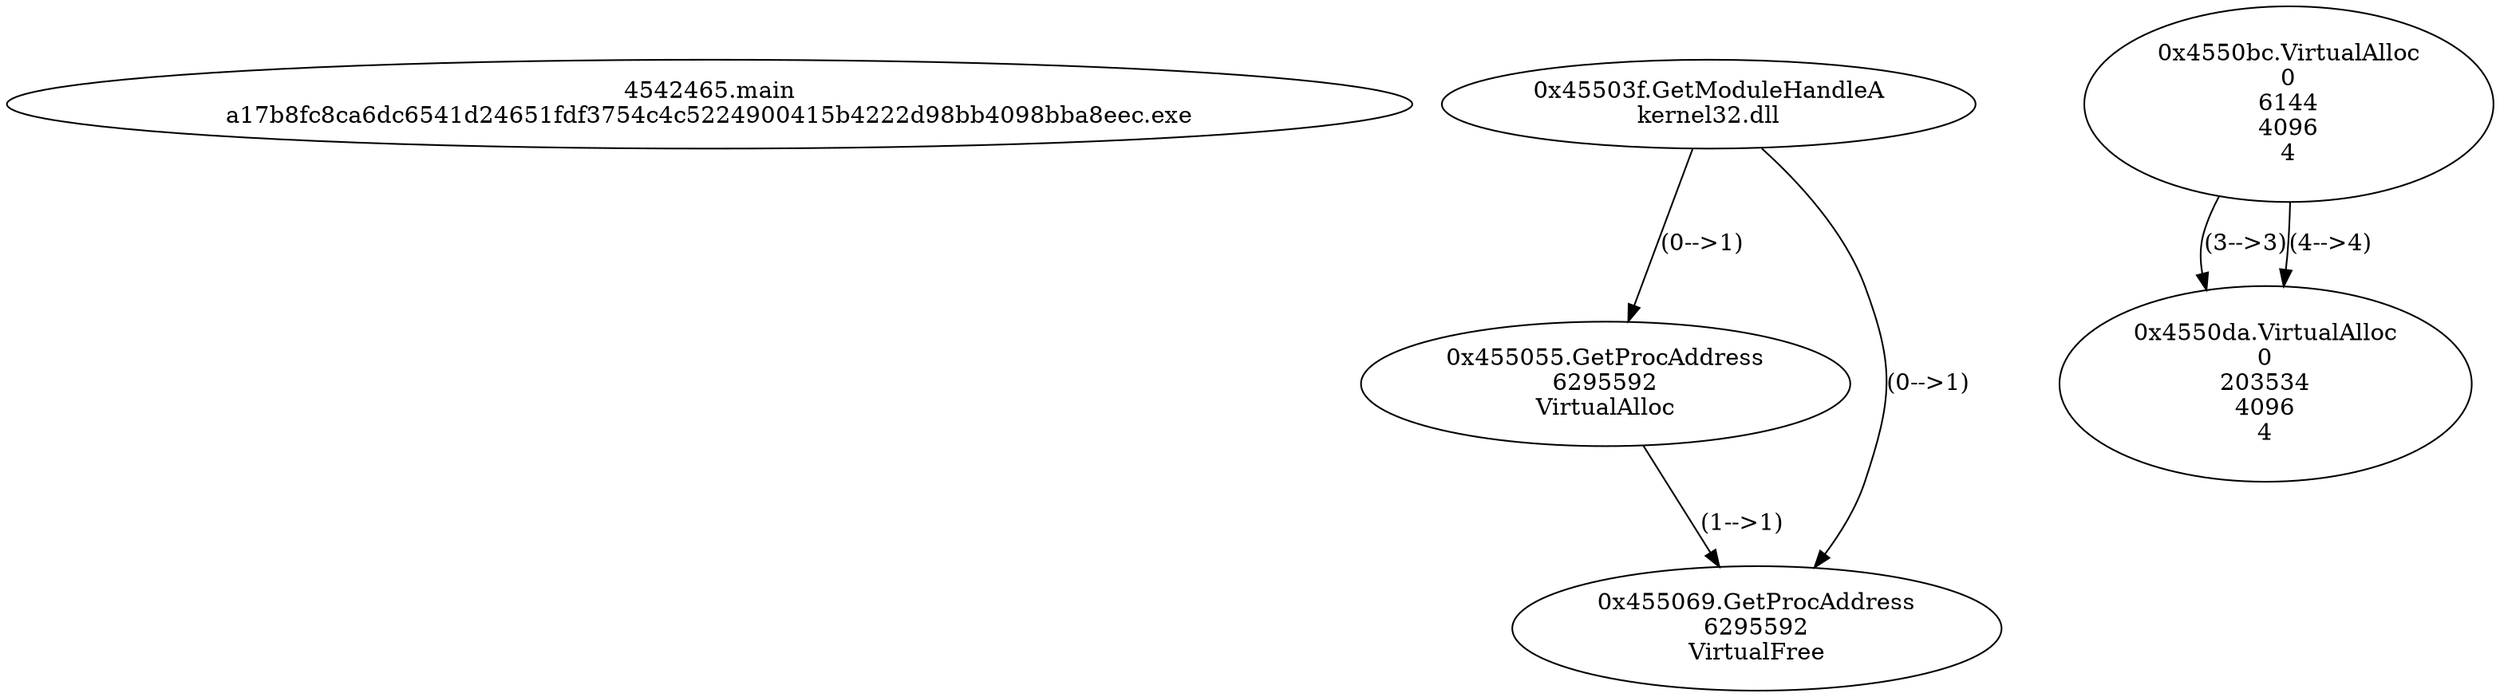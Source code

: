 // Global SCDG with merge call
digraph {
	0 [label="4542465.main
a17b8fc8ca6dc6541d24651fdf3754c4c5224900415b4222d98bb4098bba8eec.exe"]
	1 [label="0x45503f.GetModuleHandleA
kernel32.dll"]
	2 [label="0x455055.GetProcAddress
6295592
VirtualAlloc"]
	1 -> 2 [label="(0-->1)"]
	3 [label="0x455069.GetProcAddress
6295592
VirtualFree"]
	1 -> 3 [label="(0-->1)"]
	2 -> 3 [label="(1-->1)"]
	4 [label="0x4550bc.VirtualAlloc
0
6144
4096
4"]
	5 [label="0x4550da.VirtualAlloc
0
203534
4096
4"]
	4 -> 5 [label="(3-->3)"]
	4 -> 5 [label="(4-->4)"]
}
